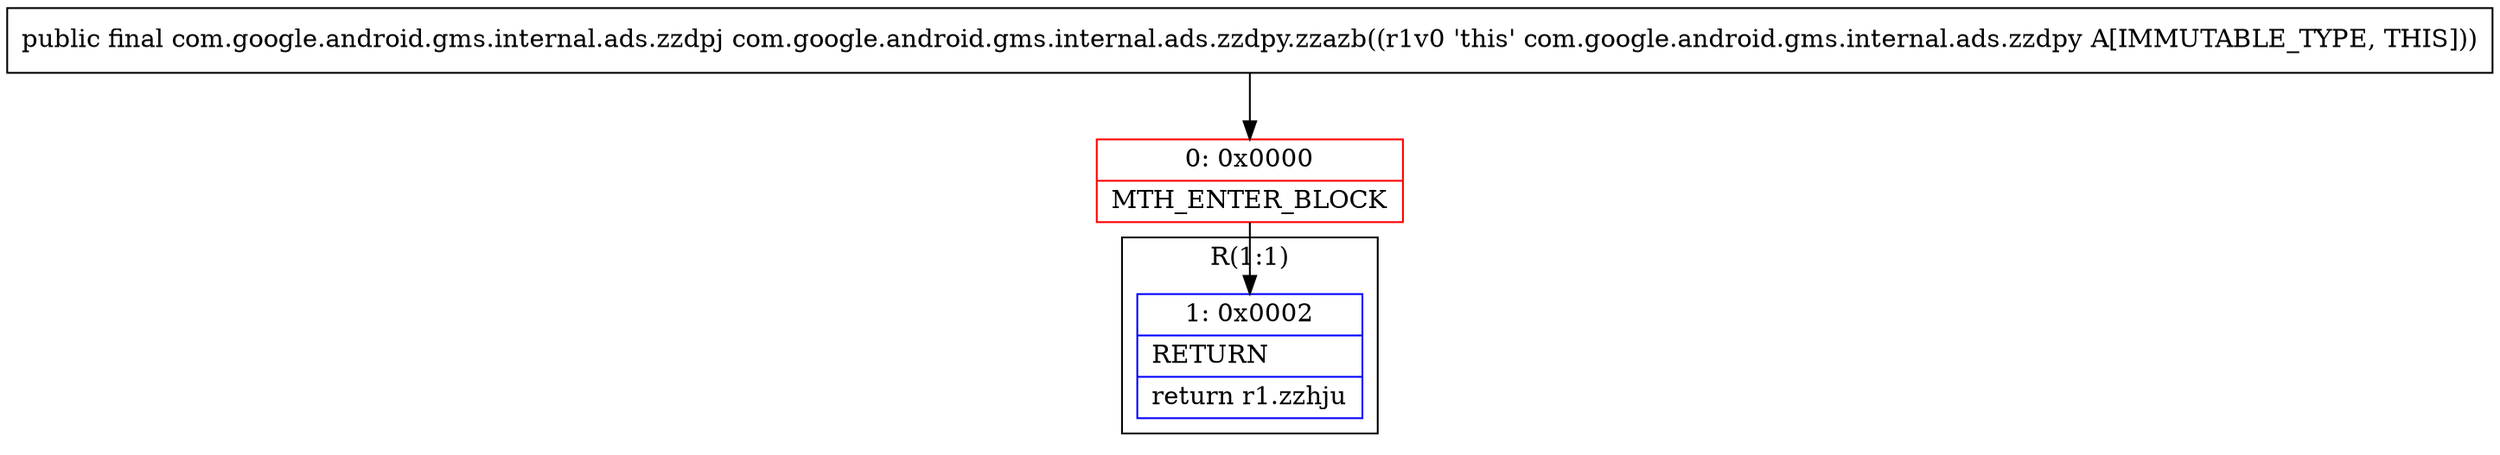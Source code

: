 digraph "CFG forcom.google.android.gms.internal.ads.zzdpy.zzazb()Lcom\/google\/android\/gms\/internal\/ads\/zzdpj;" {
subgraph cluster_Region_38315846 {
label = "R(1:1)";
node [shape=record,color=blue];
Node_1 [shape=record,label="{1\:\ 0x0002|RETURN\l|return r1.zzhju\l}"];
}
Node_0 [shape=record,color=red,label="{0\:\ 0x0000|MTH_ENTER_BLOCK\l}"];
MethodNode[shape=record,label="{public final com.google.android.gms.internal.ads.zzdpj com.google.android.gms.internal.ads.zzdpy.zzazb((r1v0 'this' com.google.android.gms.internal.ads.zzdpy A[IMMUTABLE_TYPE, THIS])) }"];
MethodNode -> Node_0;
Node_0 -> Node_1;
}

